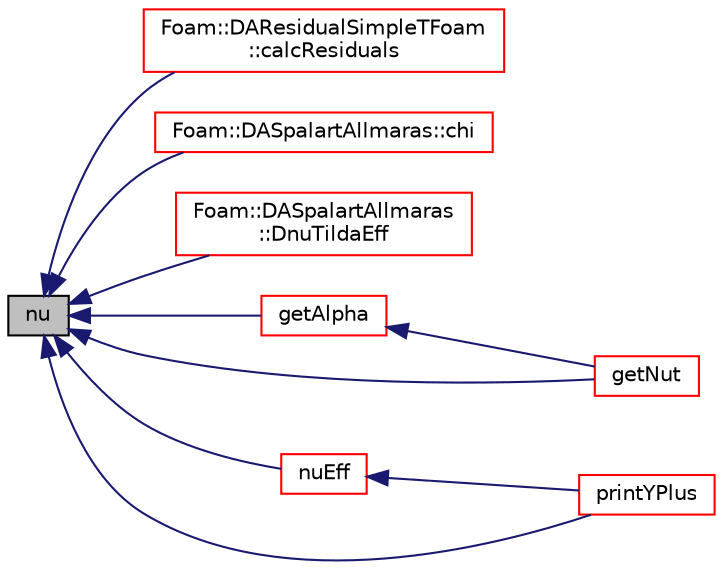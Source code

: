 digraph "nu"
{
  bgcolor="transparent";
  edge [fontname="Helvetica",fontsize="10",labelfontname="Helvetica",labelfontsize="10"];
  node [fontname="Helvetica",fontsize="10",shape=record];
  rankdir="LR";
  Node206 [label="nu",height=0.2,width=0.4,color="black", fillcolor="grey75", style="filled", fontcolor="black"];
  Node206 -> Node207 [dir="back",color="midnightblue",fontsize="10",style="solid",fontname="Helvetica"];
  Node207 [label="Foam::DAResidualSimpleTFoam\l::calcResiduals",height=0.2,width=0.4,color="red",URL="$classFoam_1_1DAResidualSimpleTFoam.html#a4b38dbac981107ec6386d78322323535",tooltip="compute residual "];
  Node206 -> Node209 [dir="back",color="midnightblue",fontsize="10",style="solid",fontname="Helvetica"];
  Node209 [label="Foam::DASpalartAllmaras::chi",height=0.2,width=0.4,color="red",URL="$classFoam_1_1DASpalartAllmaras.html#a12c06ff2531b6460a8bea4cd0efee0e1"];
  Node206 -> Node215 [dir="back",color="midnightblue",fontsize="10",style="solid",fontname="Helvetica"];
  Node215 [label="Foam::DASpalartAllmaras\l::DnuTildaEff",height=0.2,width=0.4,color="red",URL="$classFoam_1_1DASpalartAllmaras.html#a3db17e0612d3f43dfc21d593b7f7a942",tooltip="Return the effective diffusivity for nuTilda. "];
  Node206 -> Node216 [dir="back",color="midnightblue",fontsize="10",style="solid",fontname="Helvetica"];
  Node216 [label="getAlpha",height=0.2,width=0.4,color="red",URL="$classFoam_1_1DATurbulenceModel.html#a6ccb345346c8f358d12d90933980a559",tooltip="get alpha field "];
  Node216 -> Node220 [dir="back",color="midnightblue",fontsize="10",style="solid",fontname="Helvetica"];
  Node220 [label="getNut",height=0.2,width=0.4,color="red",URL="$classFoam_1_1DATurbulenceModel.html#add7eb11ed6f6a22df0b6e8ffe53cf2a1",tooltip="get the nut field "];
  Node206 -> Node220 [dir="back",color="midnightblue",fontsize="10",style="solid",fontname="Helvetica"];
  Node206 -> Node222 [dir="back",color="midnightblue",fontsize="10",style="solid",fontname="Helvetica"];
  Node222 [label="nuEff",height=0.2,width=0.4,color="red",URL="$classFoam_1_1DATurbulenceModel.html#a8ab26f302189e92dac1700b9c30d0b13",tooltip="return effective viscosity "];
  Node222 -> Node239 [dir="back",color="midnightblue",fontsize="10",style="solid",fontname="Helvetica"];
  Node239 [label="printYPlus",height=0.2,width=0.4,color="red",URL="$classFoam_1_1DATurbulenceModel.html#a45a5b7ae829ea8e200332ce6a19e5a1e",tooltip="print the min max and mean yPlus to screen "];
  Node206 -> Node239 [dir="back",color="midnightblue",fontsize="10",style="solid",fontname="Helvetica"];
}
